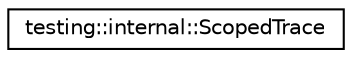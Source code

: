 digraph G
{
  edge [fontname="Helvetica",fontsize="10",labelfontname="Helvetica",labelfontsize="10"];
  node [fontname="Helvetica",fontsize="10",shape=record];
  rankdir="LR";
  Node1 [label="testing::internal::ScopedTrace",height=0.2,width=0.4,color="black", fillcolor="white", style="filled",URL="$classtesting_1_1internal_1_1ScopedTrace.html"];
}
